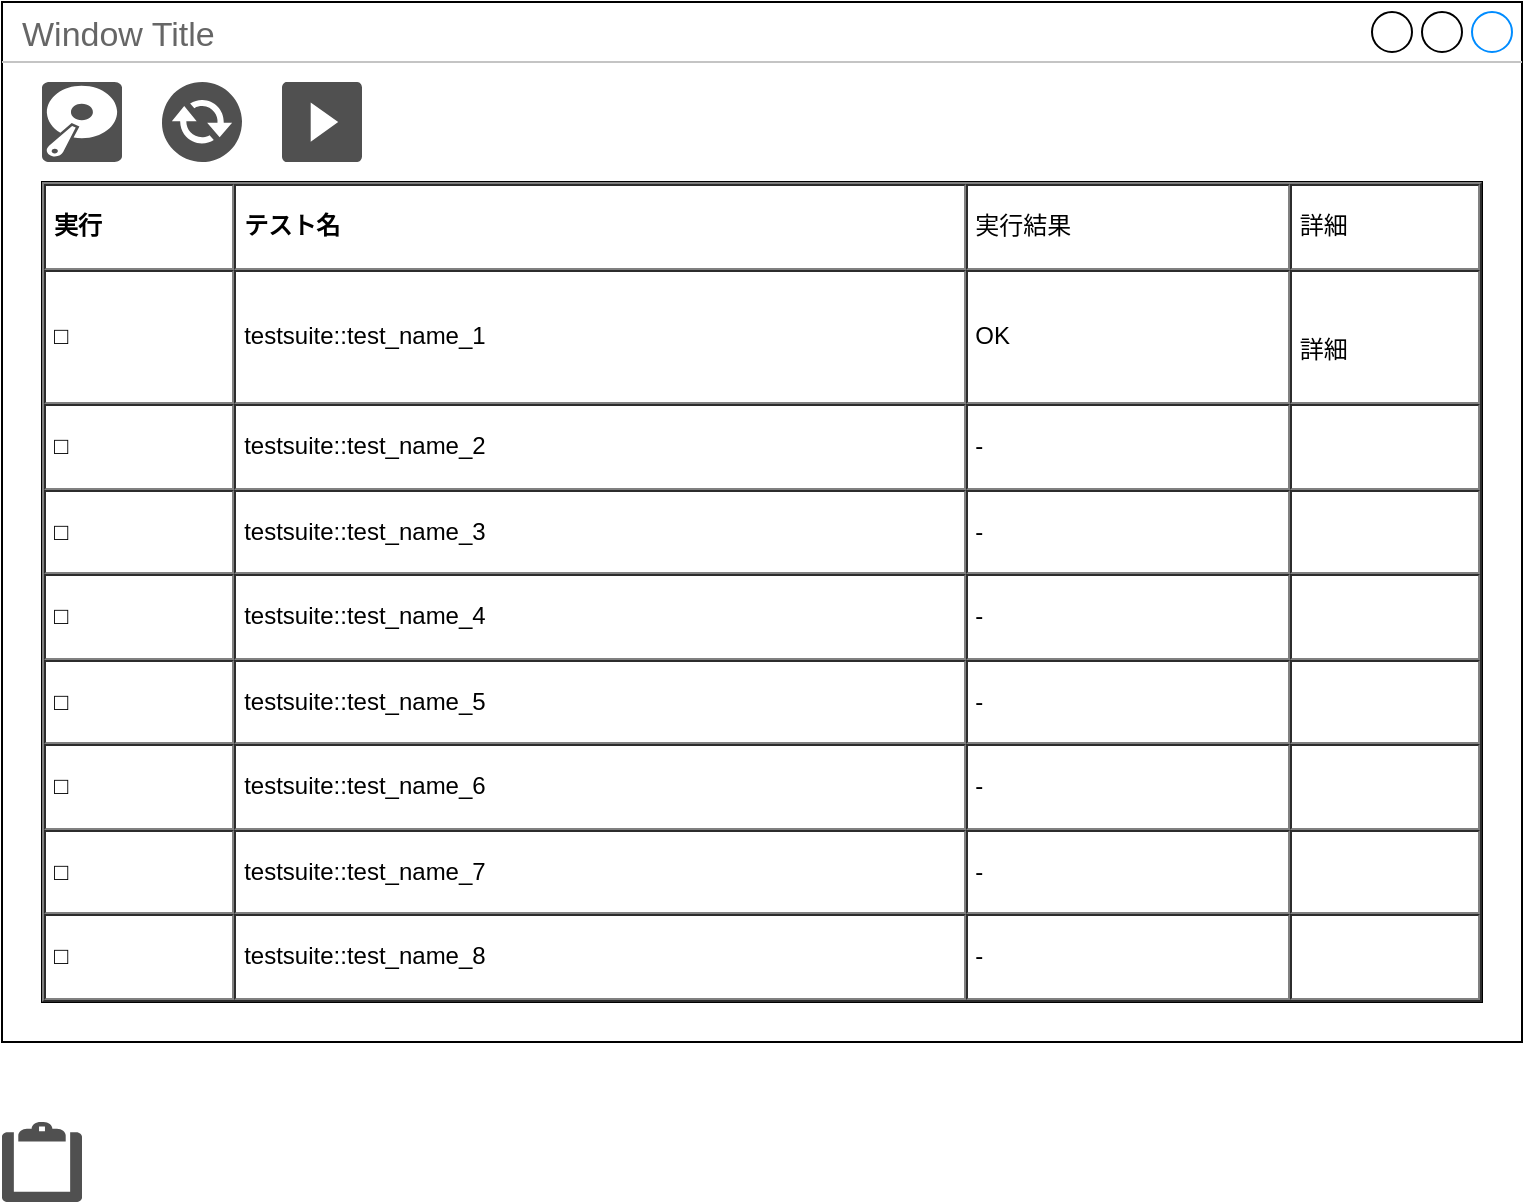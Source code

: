<mxfile version="12.4.2" type="device" pages="4"><diagram id="8_sJIQkEyh3O0Y0Bo4ba" name="主ページ"><mxGraphModel dx="1086" dy="816" grid="1" gridSize="10" guides="1" tooltips="1" connect="1" arrows="1" fold="1" page="1" pageScale="1" pageWidth="827" pageHeight="1169" math="0" shadow="0"><root><mxCell id="0"/><mxCell id="1" parent="0"/><mxCell id="cDLHoIKfkanc5JqQS3Lm-1" value="Window Title" style="strokeWidth=1;shadow=0;dashed=0;align=center;html=1;shape=mxgraph.mockup.containers.window;align=left;verticalAlign=top;spacingLeft=8;strokeColor2=#008cff;strokeColor3=#c4c4c4;fontColor=#666666;mainText=;fontSize=17;labelBackgroundColor=none;" parent="1" vertex="1"><mxGeometry x="40" y="40" width="760" height="520" as="geometry"/></mxCell><mxCell id="yTkrgV490jDAi2Qy4zmd-1" value="&lt;table cellpadding=&quot;4&quot; cellspacing=&quot;0&quot; border=&quot;1&quot; style=&quot;font-size: 1em ; width: 100% ; height: 100%&quot;&gt;&lt;tbody&gt;&lt;tr&gt;&lt;th&gt;実行&lt;/th&gt;&lt;th&gt;テスト名&lt;/th&gt;&lt;td&gt;実行結果&lt;/td&gt;&lt;td&gt;詳細&lt;/td&gt;&lt;/tr&gt;&lt;tr&gt;&lt;td&gt;□&lt;/td&gt;&lt;td&gt;testsuite::test_name_1&lt;/td&gt;&lt;td&gt;OK&lt;/td&gt;&lt;td&gt;&lt;br&gt;詳細&lt;/td&gt;&lt;/tr&gt;&lt;tr&gt;&lt;td&gt;□&lt;/td&gt;&lt;td&gt;testsuite::test_name_2&lt;br&gt;&lt;/td&gt;&lt;td&gt;-&lt;/td&gt;&lt;td style=&quot;line-height: 100%&quot;&gt;&lt;br&gt;&lt;/td&gt;&lt;/tr&gt;&lt;tr&gt;&lt;td&gt;□&lt;/td&gt;&lt;td&gt;testsuite::test_name_3&lt;br&gt;&lt;/td&gt;&lt;td&gt;-&lt;/td&gt;&lt;td&gt;&lt;br&gt;&lt;/td&gt;&lt;/tr&gt;&lt;tr&gt;&lt;td&gt;□&lt;/td&gt;&lt;td&gt;testsuite::test_name_4&lt;br&gt;&lt;/td&gt;&lt;td&gt;-&lt;/td&gt;&lt;td&gt;&lt;br&gt;&lt;/td&gt;&lt;/tr&gt;&lt;tr&gt;&lt;td&gt;□&lt;br&gt;&lt;/td&gt;&lt;td&gt;testsuite::test_name_5&lt;br&gt;&lt;/td&gt;&lt;td&gt;-&lt;/td&gt;&lt;td&gt;&lt;br&gt;&lt;/td&gt;&lt;/tr&gt;&lt;tr&gt;&lt;td&gt;□&lt;br&gt;&lt;/td&gt;&lt;td&gt;testsuite::test_name_6&lt;br&gt;&lt;/td&gt;&lt;td&gt;-&lt;/td&gt;&lt;td&gt;&lt;br&gt;&lt;/td&gt;&lt;/tr&gt;&lt;tr&gt;&lt;td&gt;□&lt;br&gt;&lt;/td&gt;&lt;td&gt;testsuite::test_name_7&lt;br&gt;&lt;/td&gt;&lt;td&gt;-&lt;/td&gt;&lt;td&gt;&lt;br&gt;&lt;/td&gt;&lt;/tr&gt;&lt;tr&gt;&lt;td&gt;□&lt;br&gt;&lt;/td&gt;&lt;td&gt;testsuite::test_name_8&lt;br&gt;&lt;/td&gt;&lt;td&gt;-&lt;/td&gt;&lt;td&gt;&lt;br&gt;&lt;/td&gt;&lt;/tr&gt;&lt;/tbody&gt;&lt;/table&gt;" style="verticalAlign=top;align=left;overflow=fill;fontSize=12;fontFamily=Helvetica;html=1;whiteSpace=wrap;" parent="1" vertex="1"><mxGeometry x="60" y="130" width="720" height="410" as="geometry"/></mxCell><mxCell id="q0XR0RfgYu-p--R4lr9n-3" value="" style="pointerEvents=1;shadow=0;dashed=0;html=1;strokeColor=none;fillColor=#505050;labelPosition=center;verticalLabelPosition=bottom;verticalAlign=top;outlineConnect=0;align=center;shape=mxgraph.office.concepts.clipboard;" parent="1" vertex="1"><mxGeometry x="40" y="600" width="40" height="40" as="geometry"/></mxCell><mxCell id="q0XR0RfgYu-p--R4lr9n-4" value="" style="pointerEvents=1;shadow=0;dashed=0;html=1;strokeColor=none;fillColor=#505050;labelPosition=center;verticalLabelPosition=bottom;verticalAlign=top;outlineConnect=0;align=center;shape=mxgraph.office.communications.exchange_active_sync;" parent="1" vertex="1"><mxGeometry x="120" y="80" width="40" height="40" as="geometry"/></mxCell><mxCell id="q0XR0RfgYu-p--R4lr9n-5" value="" style="pointerEvents=1;shadow=0;dashed=0;html=1;strokeColor=none;fillColor=#505050;labelPosition=center;verticalLabelPosition=bottom;verticalAlign=top;outlineConnect=0;align=center;shape=mxgraph.office.concepts.video_play;" parent="1" vertex="1"><mxGeometry x="180" y="80" width="40" height="40" as="geometry"/></mxCell><mxCell id="q0XR0RfgYu-p--R4lr9n-6" value="" style="pointerEvents=1;shadow=0;dashed=0;html=1;strokeColor=none;fillColor=#505050;labelPosition=center;verticalLabelPosition=bottom;verticalAlign=top;outlineConnect=0;align=center;shape=mxgraph.office.devices.hard_disk;" parent="1" vertex="1"><mxGeometry x="60" y="80" width="40" height="40" as="geometry"/></mxCell></root></mxGraphModel></diagram><diagram id="-1NLNUjtyIAl__v0uL37" name="結果ページ"><mxGraphModel dx="1086" dy="663" grid="1" gridSize="10" guides="1" tooltips="1" connect="0" arrows="1" fold="1" page="1" pageScale="1" pageWidth="827" pageHeight="1169" math="0" shadow="0"><root><mxCell id="g2IqYPCEKAl6PH9W-yDt-0"/><mxCell id="g2IqYPCEKAl6PH9W-yDt-1" parent="g2IqYPCEKAl6PH9W-yDt-0"/><mxCell id="g2IqYPCEKAl6PH9W-yDt-2" value="テストケース実行履歴" style="strokeWidth=1;shadow=0;dashed=0;align=center;html=1;shape=mxgraph.mockup.containers.window;align=left;verticalAlign=top;spacingLeft=8;strokeColor2=#008cff;strokeColor3=#c4c4c4;fontColor=#666666;mainText=;fontSize=17;labelBackgroundColor=none;" parent="g2IqYPCEKAl6PH9W-yDt-1" vertex="1"><mxGeometry x="40" y="80" width="760" height="480" as="geometry"/></mxCell><mxCell id="g2IqYPCEKAl6PH9W-yDt-3" value="&lt;table cellpadding=&quot;4&quot; cellspacing=&quot;0&quot; border=&quot;1&quot; style=&quot;font-size: 1em ; width: 100% ; height: 100%&quot;&gt;&lt;tbody&gt;&lt;tr&gt;&lt;th style=&quot;text-align: center&quot;&gt;実行日時&lt;/th&gt;&lt;th style=&quot;text-align: center&quot;&gt;実行時間&lt;/th&gt;&lt;td style=&quot;text-align: center&quot;&gt;実行結果&lt;/td&gt;&lt;/tr&gt;&lt;tr&gt;&lt;td&gt;yyyy/MM/dd hh:mm:ss&lt;/td&gt;&lt;td style=&quot;text-align: right&quot;&gt;0.005&lt;/td&gt;&lt;td style=&quot;text-align: center&quot;&gt;&lt;font color=&quot;#00cc00&quot;&gt;OK&lt;/font&gt;&lt;/td&gt;&lt;/tr&gt;&lt;tr&gt;&lt;td style=&quot;line-height: 100%&quot;&gt;yyyy/MM/dd hh:mm:ss&lt;br&gt;&lt;/td&gt;&lt;td style=&quot;text-align: right&quot;&gt;0.005&lt;br&gt;&lt;/td&gt;&lt;td style=&quot;text-align: center&quot;&gt;&lt;font color=&quot;#00cc00&quot;&gt;OK&lt;/font&gt;&lt;br&gt;&lt;/td&gt;&lt;/tr&gt;&lt;tr&gt;&lt;td&gt;yyyy/MM/dd hh:mm:ss&lt;br&gt;&lt;/td&gt;&lt;td style=&quot;text-align: right&quot;&gt;0.005&lt;br&gt;&lt;/td&gt;&lt;td style=&quot;text-align: center&quot;&gt;&lt;font color=&quot;#00cc00&quot;&gt;OK&lt;/font&gt;&lt;br&gt;&lt;/td&gt;&lt;/tr&gt;&lt;tr&gt;&lt;td&gt;yyyy/MM/dd hh:mm:ss&lt;br&gt;&lt;/td&gt;&lt;td style=&quot;text-align: right&quot;&gt;0.005&lt;br&gt;&lt;/td&gt;&lt;td style=&quot;text-align: center&quot;&gt;&lt;font color=&quot;#00cc00&quot;&gt;OK&lt;/font&gt;&lt;br&gt;&lt;/td&gt;&lt;/tr&gt;&lt;tr&gt;&lt;td&gt;yyyy/MM/dd hh:mm:ss&lt;br&gt;&lt;/td&gt;&lt;td style=&quot;text-align: right&quot;&gt;0.005&lt;br&gt;&lt;/td&gt;&lt;td style=&quot;text-align: center&quot;&gt;&lt;span style=&quot;background-color: rgb(255 , 0 , 0)&quot;&gt;&lt;font color=&quot;#ffffff&quot;&gt;NG&lt;/font&gt;&lt;/span&gt;&lt;/td&gt;&lt;/tr&gt;&lt;tr&gt;&lt;td&gt;yyyy/MM/dd hh:mm:ss&lt;br&gt;&lt;/td&gt;&lt;td style=&quot;text-align: right&quot;&gt;0.005&lt;br&gt;&lt;/td&gt;&lt;td style=&quot;text-align: center&quot;&gt;&lt;span style=&quot;background-color: rgb(255 , 0 , 0)&quot;&gt;&lt;font color=&quot;#ffffff&quot;&gt;NG&lt;/font&gt;&lt;/span&gt;&lt;/td&gt;&lt;/tr&gt;&lt;tr&gt;&lt;td&gt;yyyy/MM/dd hh:mm:ss&lt;br&gt;&lt;/td&gt;&lt;td style=&quot;text-align: right&quot;&gt;0.005&lt;br&gt;&lt;/td&gt;&lt;td style=&quot;text-align: center&quot;&gt;&lt;font color=&quot;#ffffff&quot; style=&quot;background-color: rgb(255 , 0 , 0)&quot;&gt;NG&lt;/font&gt;&lt;/td&gt;&lt;/tr&gt;&lt;/tbody&gt;&lt;/table&gt; " style="verticalAlign=top;align=left;overflow=fill;fontSize=12;fontFamily=Helvetica;html=1;spacing=2;" parent="g2IqYPCEKAl6PH9W-yDt-1" vertex="1"><mxGeometry x="60" y="180" width="720" height="360" as="geometry"/></mxCell><mxCell id="jjOboO8bKmJnPfaQ1KaW-0" value="&lt;table cellpadding=&quot;4&quot; cellspacing=&quot;0&quot; border=&quot;1&quot; style=&quot;font-size: 1em ; width: 100% ; height: 100%&quot;&gt;&lt;tbody&gt;&lt;tr&gt;&lt;th style=&quot;text-align: center&quot;&gt;テスト名&lt;/th&gt;&lt;td&gt;testsuite::test_name_1&lt;/td&gt;&lt;/tr&gt;&lt;/tbody&gt;&lt;/table&gt;" style="verticalAlign=top;align=left;overflow=fill;fontSize=12;fontFamily=Helvetica;html=1" parent="g2IqYPCEKAl6PH9W-yDt-1" vertex="1"><mxGeometry x="60" y="130" width="720" height="30" as="geometry"/></mxCell></root></mxGraphModel></diagram><diagram name="実行ログページ" id="WDIkhhRQuT_mensJgVWq"><mxGraphModel dx="1086" dy="663" grid="1" gridSize="10" guides="1" tooltips="1" connect="0" arrows="1" fold="1" page="1" pageScale="1" pageWidth="827" pageHeight="1169" math="0" shadow="0"><root><mxCell id="Ns_78CbndbgucJ7HjPnZ-0"/><mxCell id="Ns_78CbndbgucJ7HjPnZ-1" parent="Ns_78CbndbgucJ7HjPnZ-0"/><mxCell id="Ns_78CbndbgucJ7HjPnZ-2" value="実行ログ：test_log_file_name.ext" style="strokeWidth=1;shadow=0;dashed=0;align=center;html=1;shape=mxgraph.mockup.containers.window;align=left;verticalAlign=top;spacingLeft=8;strokeColor2=#008cff;strokeColor3=#c4c4c4;fontColor=#666666;mainText=;fontSize=17;labelBackgroundColor=none;" vertex="1" parent="Ns_78CbndbgucJ7HjPnZ-1"><mxGeometry x="40" y="80" width="760" height="480" as="geometry"/></mxCell><mxCell id="Ns_78CbndbgucJ7HjPnZ-5" value="実行ログのテキスト" style="rounded=0;whiteSpace=wrap;html=1;" vertex="1" parent="Ns_78CbndbgucJ7HjPnZ-1"><mxGeometry x="60" y="130" width="720" height="410" as="geometry"/></mxCell></root></mxGraphModel></diagram><diagram id="SOVyHieCH9jN4QGSKmEn" name="進捗画面"><mxGraphModel dx="1086" dy="816" grid="1" gridSize="10" guides="1" tooltips="1" connect="1" arrows="1" fold="1" page="1" pageScale="1" pageWidth="827" pageHeight="1169" math="0" shadow="0"><root><mxCell id="zQJjbhPcPbfh6mYNRGwm-0"/><mxCell id="zQJjbhPcPbfh6mYNRGwm-1" parent="zQJjbhPcPbfh6mYNRGwm-0"/><mxCell id="hwtZVGpGEEPxXl8hLQPy-1" value="" style="strokeWidth=1;shadow=0;dashed=0;align=center;html=1;shape=mxgraph.mockup.containers.rrect;rSize=0;strokeColor=#666666;fontColor=#666666;fontSize=17;verticalAlign=top;whiteSpace=wrap;fillColor=#ffffff;spacingTop=32;" parent="zQJjbhPcPbfh6mYNRGwm-1" vertex="1"><mxGeometry x="80" y="160" width="650" height="140" as="geometry"/></mxCell><mxCell id="hwtZVGpGEEPxXl8hLQPy-2" value="TestFilePath" style="strokeWidth=1;shadow=0;dashed=0;align=center;html=1;shape=mxgraph.mockup.containers.rrect;rSize=0;fontSize=17;fontColor=#666666;strokeColor=#666666;align=left;spacingLeft=8;fillColor=#ffffff;resizeWidth=1;" parent="hwtZVGpGEEPxXl8hLQPy-1" vertex="1"><mxGeometry width="650" height="30" relative="1" as="geometry"/></mxCell><mxCell id="hwtZVGpGEEPxXl8hLQPy-3" value="" style="shape=ellipse;strokeColor=#008cff;resizable=0;fillColor=none;html=1;" parent="hwtZVGpGEEPxXl8hLQPy-2" vertex="1"><mxGeometry x="1" y="0.5" width="20" height="20" relative="1" as="geometry"><mxPoint x="-25" y="-10" as="offset"/></mxGeometry></mxCell><mxCell id="hwtZVGpGEEPxXl8hLQPy-6" value="" style="verticalLabelPosition=bottom;shadow=0;dashed=0;align=center;html=1;verticalAlign=top;strokeWidth=1;shape=mxgraph.mockup.misc.progressBar;fillColor=#cccccc;strokeColor=none;fillColor2=#99ddff;barPos=80;" parent="hwtZVGpGEEPxXl8hLQPy-1" vertex="1"><mxGeometry x="40" y="78.75" width="520" height="35" as="geometry"/></mxCell><mxCell id="hwtZVGpGEEPxXl8hLQPy-7" value="TestName" style="text;html=1;strokeColor=none;fillColor=none;align=center;verticalAlign=middle;whiteSpace=wrap;rounded=0;" parent="hwtZVGpGEEPxXl8hLQPy-1" vertex="1"><mxGeometry x="40" y="52.5" width="520" height="35" as="geometry"/></mxCell><mxCell id="hwtZVGpGEEPxXl8hLQPy-14" value="n / total" style="text;html=1;strokeColor=none;fillColor=none;align=center;verticalAlign=middle;whiteSpace=wrap;rounded=0;" parent="hwtZVGpGEEPxXl8hLQPy-1" vertex="1"><mxGeometry x="560" y="78.75" width="90" height="35" as="geometry"/></mxCell></root></mxGraphModel></diagram></mxfile>